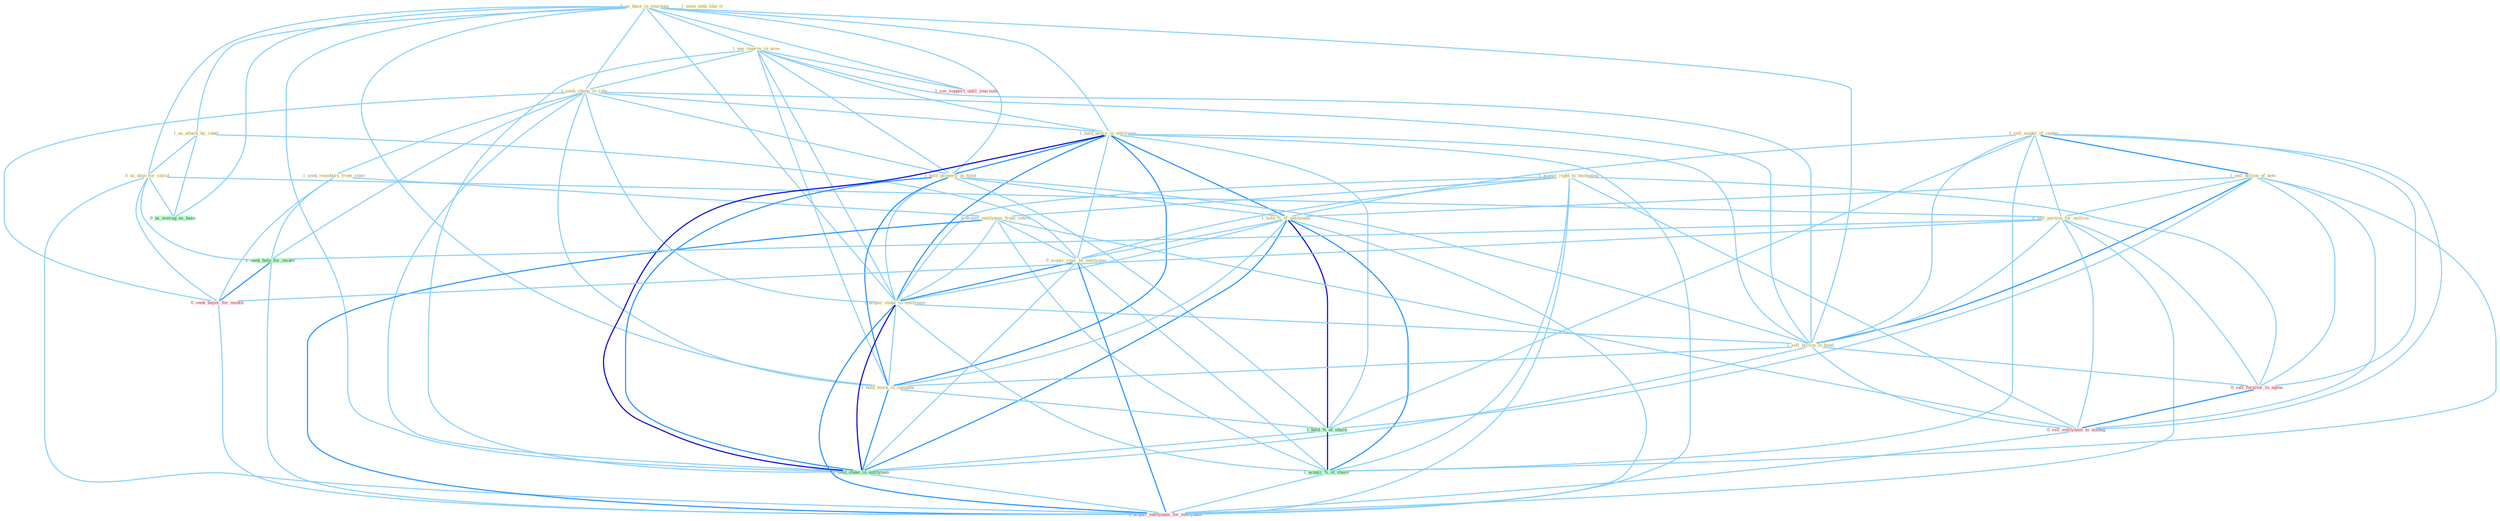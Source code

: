 Graph G{ 
    node
    [shape=polygon,style=filled,width=.5,height=.06,color="#BDFCC9",fixedsize=true,fontsize=4,
    fontcolor="#2f4f4f"];
    {node
    [color="#ffffe0", fontcolor="#8b7d6b"] "0_us_base_in_yearnum " "1_us_attack_by_rebel " "1_see_improv_in_area " "1_seek_chang_in_rule " "1_sell_model_of_center " "0_us_data_for_calcul " "1_sell_billion_of_note " "1_seek_reimburs_from_state " "1_hold_degre_in_entitynam " "1_hold_properti_in_field " "1_hold_%_of_entitynam " "1_acquir_right_to_technolog " "1_seen_noth_like_it " "0_acquir_entitynam_from_vehicl " "0_acquir_year_by_entitynam " "0_sell_portion_for_million " "1_acquir_stake_in_entitynam " "1_sell_billion_in_bond " "1_hold_stock_in_compani "}
{node [color="#fff0f5", fontcolor="#b22222"] "0_seek_buyer_for_month " "1_see_support_until_yearnum " "0_sell_furnitur_to_agenc " "0_sell_entitynam_to_manag " "0_acquir_entitynam_for_entitynam "}
edge [color="#B0E2FF"];

	"0_us_base_in_yearnum " -- "1_us_attack_by_rebel " [w="1", color="#87cefa" ];
	"0_us_base_in_yearnum " -- "1_see_improv_in_area " [w="1", color="#87cefa" ];
	"0_us_base_in_yearnum " -- "1_seek_chang_in_rule " [w="1", color="#87cefa" ];
	"0_us_base_in_yearnum " -- "0_us_data_for_calcul " [w="1", color="#87cefa" ];
	"0_us_base_in_yearnum " -- "1_hold_degre_in_entitynam " [w="1", color="#87cefa" ];
	"0_us_base_in_yearnum " -- "1_hold_properti_in_field " [w="1", color="#87cefa" ];
	"0_us_base_in_yearnum " -- "1_acquir_stake_in_entitynam " [w="1", color="#87cefa" ];
	"0_us_base_in_yearnum " -- "1_sell_billion_in_bond " [w="1", color="#87cefa" ];
	"0_us_base_in_yearnum " -- "1_hold_stock_in_compani " [w="1", color="#87cefa" ];
	"0_us_base_in_yearnum " -- "1_hold_stake_in_entitynam " [w="1", color="#87cefa" ];
	"0_us_base_in_yearnum " -- "1_see_support_until_yearnum " [w="1", color="#87cefa" ];
	"0_us_base_in_yearnum " -- "0_us_averag_as_base " [w="1", color="#87cefa" ];
	"1_us_attack_by_rebel " -- "0_us_data_for_calcul " [w="1", color="#87cefa" ];
	"1_us_attack_by_rebel " -- "0_acquir_year_by_entitynam " [w="1", color="#87cefa" ];
	"1_us_attack_by_rebel " -- "0_us_averag_as_base " [w="1", color="#87cefa" ];
	"1_see_improv_in_area " -- "1_seek_chang_in_rule " [w="1", color="#87cefa" ];
	"1_see_improv_in_area " -- "1_hold_degre_in_entitynam " [w="1", color="#87cefa" ];
	"1_see_improv_in_area " -- "1_hold_properti_in_field " [w="1", color="#87cefa" ];
	"1_see_improv_in_area " -- "1_acquir_stake_in_entitynam " [w="1", color="#87cefa" ];
	"1_see_improv_in_area " -- "1_sell_billion_in_bond " [w="1", color="#87cefa" ];
	"1_see_improv_in_area " -- "1_hold_stock_in_compani " [w="1", color="#87cefa" ];
	"1_see_improv_in_area " -- "1_hold_stake_in_entitynam " [w="1", color="#87cefa" ];
	"1_see_improv_in_area " -- "1_see_support_until_yearnum " [w="1", color="#87cefa" ];
	"1_seek_chang_in_rule " -- "1_seek_reimburs_from_state " [w="1", color="#87cefa" ];
	"1_seek_chang_in_rule " -- "1_hold_degre_in_entitynam " [w="1", color="#87cefa" ];
	"1_seek_chang_in_rule " -- "1_hold_properti_in_field " [w="1", color="#87cefa" ];
	"1_seek_chang_in_rule " -- "1_acquir_stake_in_entitynam " [w="1", color="#87cefa" ];
	"1_seek_chang_in_rule " -- "1_sell_billion_in_bond " [w="1", color="#87cefa" ];
	"1_seek_chang_in_rule " -- "1_hold_stock_in_compani " [w="1", color="#87cefa" ];
	"1_seek_chang_in_rule " -- "1_hold_stake_in_entitynam " [w="1", color="#87cefa" ];
	"1_seek_chang_in_rule " -- "1_seek_help_for_owner " [w="1", color="#87cefa" ];
	"1_seek_chang_in_rule " -- "0_seek_buyer_for_month " [w="1", color="#87cefa" ];
	"1_sell_model_of_center " -- "1_sell_billion_of_note " [w="2", color="#1e90ff" , len=0.8];
	"1_sell_model_of_center " -- "1_hold_%_of_entitynam " [w="1", color="#87cefa" ];
	"1_sell_model_of_center " -- "0_sell_portion_for_million " [w="1", color="#87cefa" ];
	"1_sell_model_of_center " -- "1_sell_billion_in_bond " [w="1", color="#87cefa" ];
	"1_sell_model_of_center " -- "1_hold_%_of_share " [w="1", color="#87cefa" ];
	"1_sell_model_of_center " -- "1_acquir_%_of_share " [w="1", color="#87cefa" ];
	"1_sell_model_of_center " -- "0_sell_furnitur_to_agenc " [w="1", color="#87cefa" ];
	"1_sell_model_of_center " -- "0_sell_entitynam_to_manag " [w="1", color="#87cefa" ];
	"0_us_data_for_calcul " -- "0_sell_portion_for_million " [w="1", color="#87cefa" ];
	"0_us_data_for_calcul " -- "1_seek_help_for_owner " [w="1", color="#87cefa" ];
	"0_us_data_for_calcul " -- "0_seek_buyer_for_month " [w="1", color="#87cefa" ];
	"0_us_data_for_calcul " -- "0_us_averag_as_base " [w="1", color="#87cefa" ];
	"0_us_data_for_calcul " -- "0_acquir_entitynam_for_entitynam " [w="1", color="#87cefa" ];
	"1_sell_billion_of_note " -- "1_hold_%_of_entitynam " [w="1", color="#87cefa" ];
	"1_sell_billion_of_note " -- "0_sell_portion_for_million " [w="1", color="#87cefa" ];
	"1_sell_billion_of_note " -- "1_sell_billion_in_bond " [w="2", color="#1e90ff" , len=0.8];
	"1_sell_billion_of_note " -- "1_hold_%_of_share " [w="1", color="#87cefa" ];
	"1_sell_billion_of_note " -- "1_acquir_%_of_share " [w="1", color="#87cefa" ];
	"1_sell_billion_of_note " -- "0_sell_furnitur_to_agenc " [w="1", color="#87cefa" ];
	"1_sell_billion_of_note " -- "0_sell_entitynam_to_manag " [w="1", color="#87cefa" ];
	"1_seek_reimburs_from_state " -- "0_acquir_entitynam_from_vehicl " [w="1", color="#87cefa" ];
	"1_seek_reimburs_from_state " -- "1_seek_help_for_owner " [w="1", color="#87cefa" ];
	"1_seek_reimburs_from_state " -- "0_seek_buyer_for_month " [w="1", color="#87cefa" ];
	"1_hold_degre_in_entitynam " -- "1_hold_properti_in_field " [w="2", color="#1e90ff" , len=0.8];
	"1_hold_degre_in_entitynam " -- "1_hold_%_of_entitynam " [w="2", color="#1e90ff" , len=0.8];
	"1_hold_degre_in_entitynam " -- "0_acquir_year_by_entitynam " [w="1", color="#87cefa" ];
	"1_hold_degre_in_entitynam " -- "1_acquir_stake_in_entitynam " [w="2", color="#1e90ff" , len=0.8];
	"1_hold_degre_in_entitynam " -- "1_sell_billion_in_bond " [w="1", color="#87cefa" ];
	"1_hold_degre_in_entitynam " -- "1_hold_stock_in_compani " [w="2", color="#1e90ff" , len=0.8];
	"1_hold_degre_in_entitynam " -- "1_hold_%_of_share " [w="1", color="#87cefa" ];
	"1_hold_degre_in_entitynam " -- "1_hold_stake_in_entitynam " [w="3", color="#0000cd" , len=0.6];
	"1_hold_degre_in_entitynam " -- "0_acquir_entitynam_for_entitynam " [w="1", color="#87cefa" ];
	"1_hold_properti_in_field " -- "1_hold_%_of_entitynam " [w="1", color="#87cefa" ];
	"1_hold_properti_in_field " -- "1_acquir_stake_in_entitynam " [w="1", color="#87cefa" ];
	"1_hold_properti_in_field " -- "1_sell_billion_in_bond " [w="1", color="#87cefa" ];
	"1_hold_properti_in_field " -- "1_hold_stock_in_compani " [w="2", color="#1e90ff" , len=0.8];
	"1_hold_properti_in_field " -- "1_hold_%_of_share " [w="1", color="#87cefa" ];
	"1_hold_properti_in_field " -- "1_hold_stake_in_entitynam " [w="2", color="#1e90ff" , len=0.8];
	"1_hold_%_of_entitynam " -- "0_acquir_year_by_entitynam " [w="1", color="#87cefa" ];
	"1_hold_%_of_entitynam " -- "1_acquir_stake_in_entitynam " [w="1", color="#87cefa" ];
	"1_hold_%_of_entitynam " -- "1_hold_stock_in_compani " [w="1", color="#87cefa" ];
	"1_hold_%_of_entitynam " -- "1_hold_%_of_share " [w="3", color="#0000cd" , len=0.6];
	"1_hold_%_of_entitynam " -- "1_hold_stake_in_entitynam " [w="2", color="#1e90ff" , len=0.8];
	"1_hold_%_of_entitynam " -- "1_acquir_%_of_share " [w="2", color="#1e90ff" , len=0.8];
	"1_hold_%_of_entitynam " -- "0_acquir_entitynam_for_entitynam " [w="1", color="#87cefa" ];
	"1_acquir_right_to_technolog " -- "0_acquir_entitynam_from_vehicl " [w="1", color="#87cefa" ];
	"1_acquir_right_to_technolog " -- "0_acquir_year_by_entitynam " [w="1", color="#87cefa" ];
	"1_acquir_right_to_technolog " -- "1_acquir_stake_in_entitynam " [w="1", color="#87cefa" ];
	"1_acquir_right_to_technolog " -- "1_acquir_%_of_share " [w="1", color="#87cefa" ];
	"1_acquir_right_to_technolog " -- "0_sell_furnitur_to_agenc " [w="1", color="#87cefa" ];
	"1_acquir_right_to_technolog " -- "0_sell_entitynam_to_manag " [w="1", color="#87cefa" ];
	"1_acquir_right_to_technolog " -- "0_acquir_entitynam_for_entitynam " [w="1", color="#87cefa" ];
	"0_acquir_entitynam_from_vehicl " -- "0_acquir_year_by_entitynam " [w="1", color="#87cefa" ];
	"0_acquir_entitynam_from_vehicl " -- "1_acquir_stake_in_entitynam " [w="1", color="#87cefa" ];
	"0_acquir_entitynam_from_vehicl " -- "1_acquir_%_of_share " [w="1", color="#87cefa" ];
	"0_acquir_entitynam_from_vehicl " -- "0_sell_entitynam_to_manag " [w="1", color="#87cefa" ];
	"0_acquir_entitynam_from_vehicl " -- "0_acquir_entitynam_for_entitynam " [w="2", color="#1e90ff" , len=0.8];
	"0_acquir_year_by_entitynam " -- "1_acquir_stake_in_entitynam " [w="2", color="#1e90ff" , len=0.8];
	"0_acquir_year_by_entitynam " -- "1_hold_stake_in_entitynam " [w="1", color="#87cefa" ];
	"0_acquir_year_by_entitynam " -- "1_acquir_%_of_share " [w="1", color="#87cefa" ];
	"0_acquir_year_by_entitynam " -- "0_acquir_entitynam_for_entitynam " [w="2", color="#1e90ff" , len=0.8];
	"0_sell_portion_for_million " -- "1_sell_billion_in_bond " [w="1", color="#87cefa" ];
	"0_sell_portion_for_million " -- "1_seek_help_for_owner " [w="1", color="#87cefa" ];
	"0_sell_portion_for_million " -- "0_seek_buyer_for_month " [w="1", color="#87cefa" ];
	"0_sell_portion_for_million " -- "0_sell_furnitur_to_agenc " [w="1", color="#87cefa" ];
	"0_sell_portion_for_million " -- "0_sell_entitynam_to_manag " [w="1", color="#87cefa" ];
	"0_sell_portion_for_million " -- "0_acquir_entitynam_for_entitynam " [w="1", color="#87cefa" ];
	"1_acquir_stake_in_entitynam " -- "1_sell_billion_in_bond " [w="1", color="#87cefa" ];
	"1_acquir_stake_in_entitynam " -- "1_hold_stock_in_compani " [w="1", color="#87cefa" ];
	"1_acquir_stake_in_entitynam " -- "1_hold_stake_in_entitynam " [w="3", color="#0000cd" , len=0.6];
	"1_acquir_stake_in_entitynam " -- "1_acquir_%_of_share " [w="1", color="#87cefa" ];
	"1_acquir_stake_in_entitynam " -- "0_acquir_entitynam_for_entitynam " [w="2", color="#1e90ff" , len=0.8];
	"1_sell_billion_in_bond " -- "1_hold_stock_in_compani " [w="1", color="#87cefa" ];
	"1_sell_billion_in_bond " -- "1_hold_stake_in_entitynam " [w="1", color="#87cefa" ];
	"1_sell_billion_in_bond " -- "0_sell_furnitur_to_agenc " [w="1", color="#87cefa" ];
	"1_sell_billion_in_bond " -- "0_sell_entitynam_to_manag " [w="1", color="#87cefa" ];
	"1_hold_stock_in_compani " -- "1_hold_%_of_share " [w="1", color="#87cefa" ];
	"1_hold_stock_in_compani " -- "1_hold_stake_in_entitynam " [w="2", color="#1e90ff" , len=0.8];
	"1_hold_%_of_share " -- "1_hold_stake_in_entitynam " [w="1", color="#87cefa" ];
	"1_hold_%_of_share " -- "1_acquir_%_of_share " [w="3", color="#0000cd" , len=0.6];
	"1_hold_stake_in_entitynam " -- "0_acquir_entitynam_for_entitynam " [w="1", color="#87cefa" ];
	"1_seek_help_for_owner " -- "0_seek_buyer_for_month " [w="2", color="#1e90ff" , len=0.8];
	"1_seek_help_for_owner " -- "0_acquir_entitynam_for_entitynam " [w="1", color="#87cefa" ];
	"0_seek_buyer_for_month " -- "0_acquir_entitynam_for_entitynam " [w="1", color="#87cefa" ];
	"1_acquir_%_of_share " -- "0_acquir_entitynam_for_entitynam " [w="1", color="#87cefa" ];
	"0_sell_furnitur_to_agenc " -- "0_sell_entitynam_to_manag " [w="2", color="#1e90ff" , len=0.8];
	"0_sell_entitynam_to_manag " -- "0_acquir_entitynam_for_entitynam " [w="1", color="#87cefa" ];
}